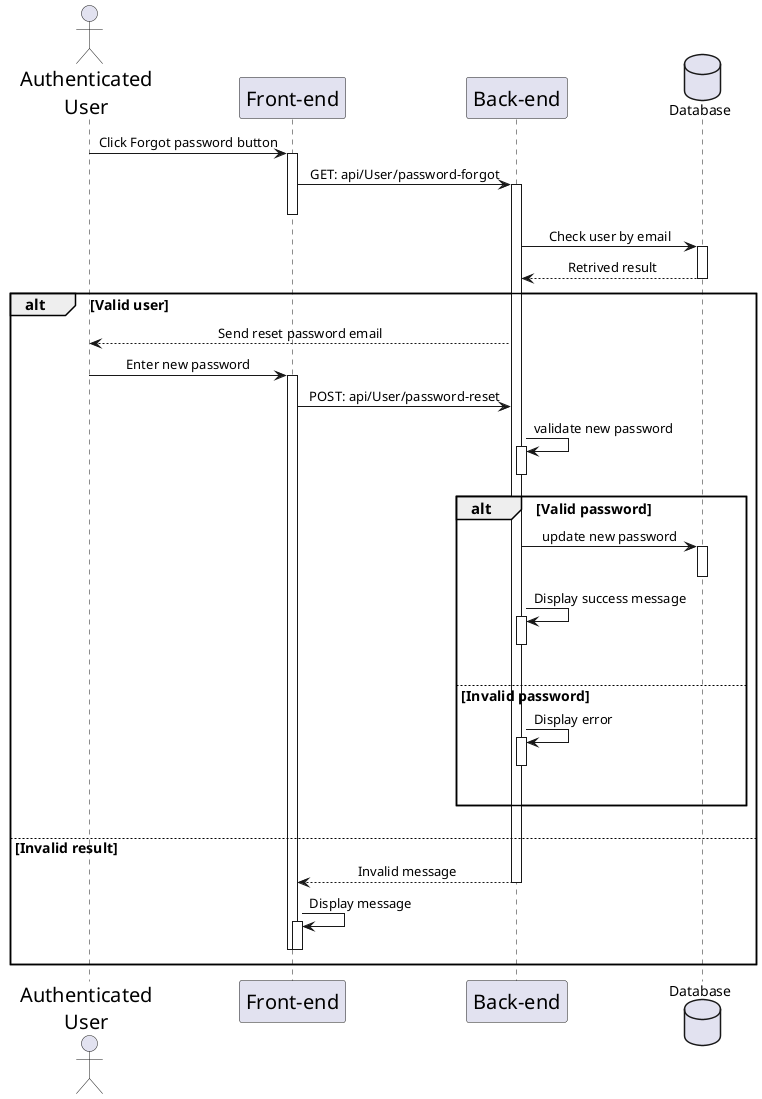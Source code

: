 @startuml ForgotPassword
skinparam sequenceMessageAlign center
skinparam sequenceGroupFontSize 14
skinparam sequenceGroupHeaderFontSize 15
skinparam sequence {
    ParticipantFontSize 20
    ActorFontSize 20
    DatabaseFontSize 20
    SequenceMessageFontSize 30
} 
actor "Authenticated\nUser" as user
participant "Front-end" as client
participant "Back-end" as server 
database "Database" as db


user -> client++ : Click Forgot password button
client -> server++ : GET: api/User/password-forgot
deactivate client
server -> db++ : Check user by email
db --> server : Retrived result
deactivate db

alt Valid user
    server --> user : Send reset password email
    user -> client++ : Enter new password
    client -> server : POST: api/User/password-reset
    server -> server++ : validate new password
    deactivate server

    alt Valid password
        server -> db++ : update new password
        deactivate db
        server -> server++ : Display success message
        deactivate
        |||
    else Invalid password
        server -> server++ : Display error
        deactivate
        |||
    end
    |||

else Invalid result
    server --> client : Invalid message
    deactivate server
    client -> client++ : Display message
    deactivate client
    deactivate client 
end 

@enduml